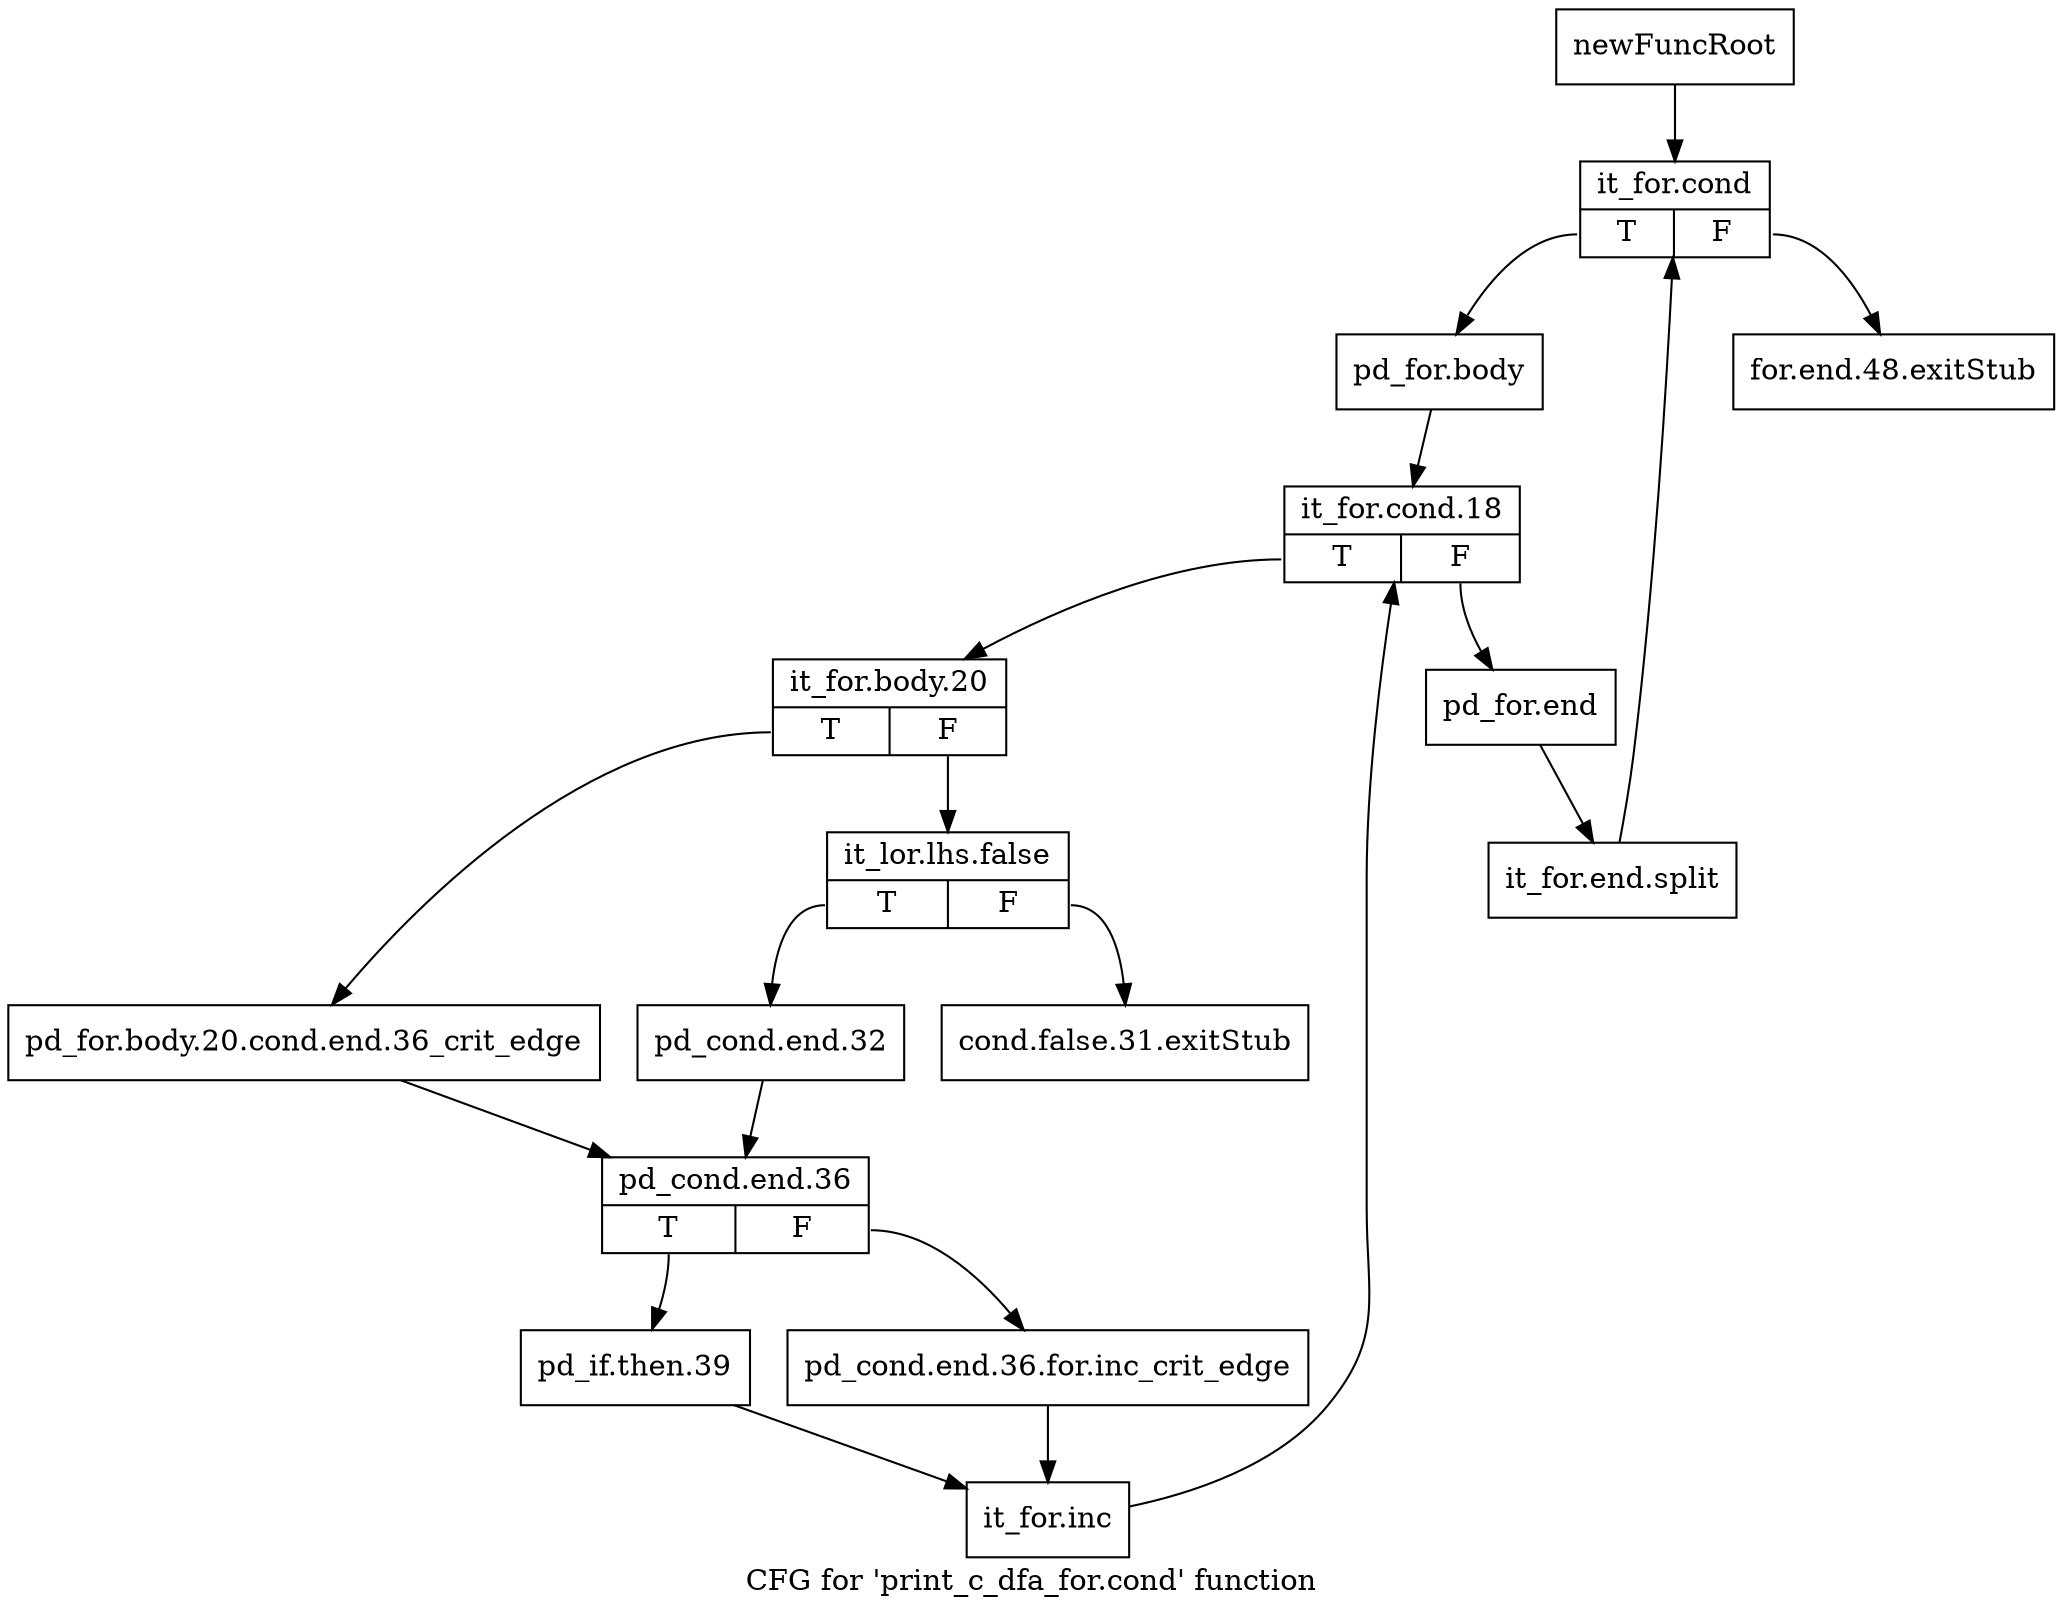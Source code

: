 digraph "CFG for 'print_c_dfa_for.cond' function" {
	label="CFG for 'print_c_dfa_for.cond' function";

	Node0x48735b0 [shape=record,label="{newFuncRoot}"];
	Node0x48735b0 -> Node0x48736a0;
	Node0x4873600 [shape=record,label="{for.end.48.exitStub}"];
	Node0x4873650 [shape=record,label="{cond.false.31.exitStub}"];
	Node0x48736a0 [shape=record,label="{it_for.cond|{<s0>T|<s1>F}}"];
	Node0x48736a0:s0 -> Node0x48736f0;
	Node0x48736a0:s1 -> Node0x4873600;
	Node0x48736f0 [shape=record,label="{pd_for.body}"];
	Node0x48736f0 -> Node0x4873740;
	Node0x4873740 [shape=record,label="{it_for.cond.18|{<s0>T|<s1>F}}"];
	Node0x4873740:s0 -> Node0x48737e0;
	Node0x4873740:s1 -> Node0x4873790;
	Node0x4873790 [shape=record,label="{pd_for.end}"];
	Node0x4873790 -> Node0x51206b0;
	Node0x51206b0 [shape=record,label="{it_for.end.split}"];
	Node0x51206b0 -> Node0x48736a0;
	Node0x48737e0 [shape=record,label="{it_for.body.20|{<s0>T|<s1>F}}"];
	Node0x48737e0:s0 -> Node0x48738d0;
	Node0x48737e0:s1 -> Node0x4873830;
	Node0x4873830 [shape=record,label="{it_lor.lhs.false|{<s0>T|<s1>F}}"];
	Node0x4873830:s0 -> Node0x4873880;
	Node0x4873830:s1 -> Node0x4873650;
	Node0x4873880 [shape=record,label="{pd_cond.end.32}"];
	Node0x4873880 -> Node0x4873920;
	Node0x48738d0 [shape=record,label="{pd_for.body.20.cond.end.36_crit_edge}"];
	Node0x48738d0 -> Node0x4873920;
	Node0x4873920 [shape=record,label="{pd_cond.end.36|{<s0>T|<s1>F}}"];
	Node0x4873920:s0 -> Node0x48739c0;
	Node0x4873920:s1 -> Node0x4873970;
	Node0x4873970 [shape=record,label="{pd_cond.end.36.for.inc_crit_edge}"];
	Node0x4873970 -> Node0x4873a10;
	Node0x48739c0 [shape=record,label="{pd_if.then.39}"];
	Node0x48739c0 -> Node0x4873a10;
	Node0x4873a10 [shape=record,label="{it_for.inc}"];
	Node0x4873a10 -> Node0x4873740;
}
